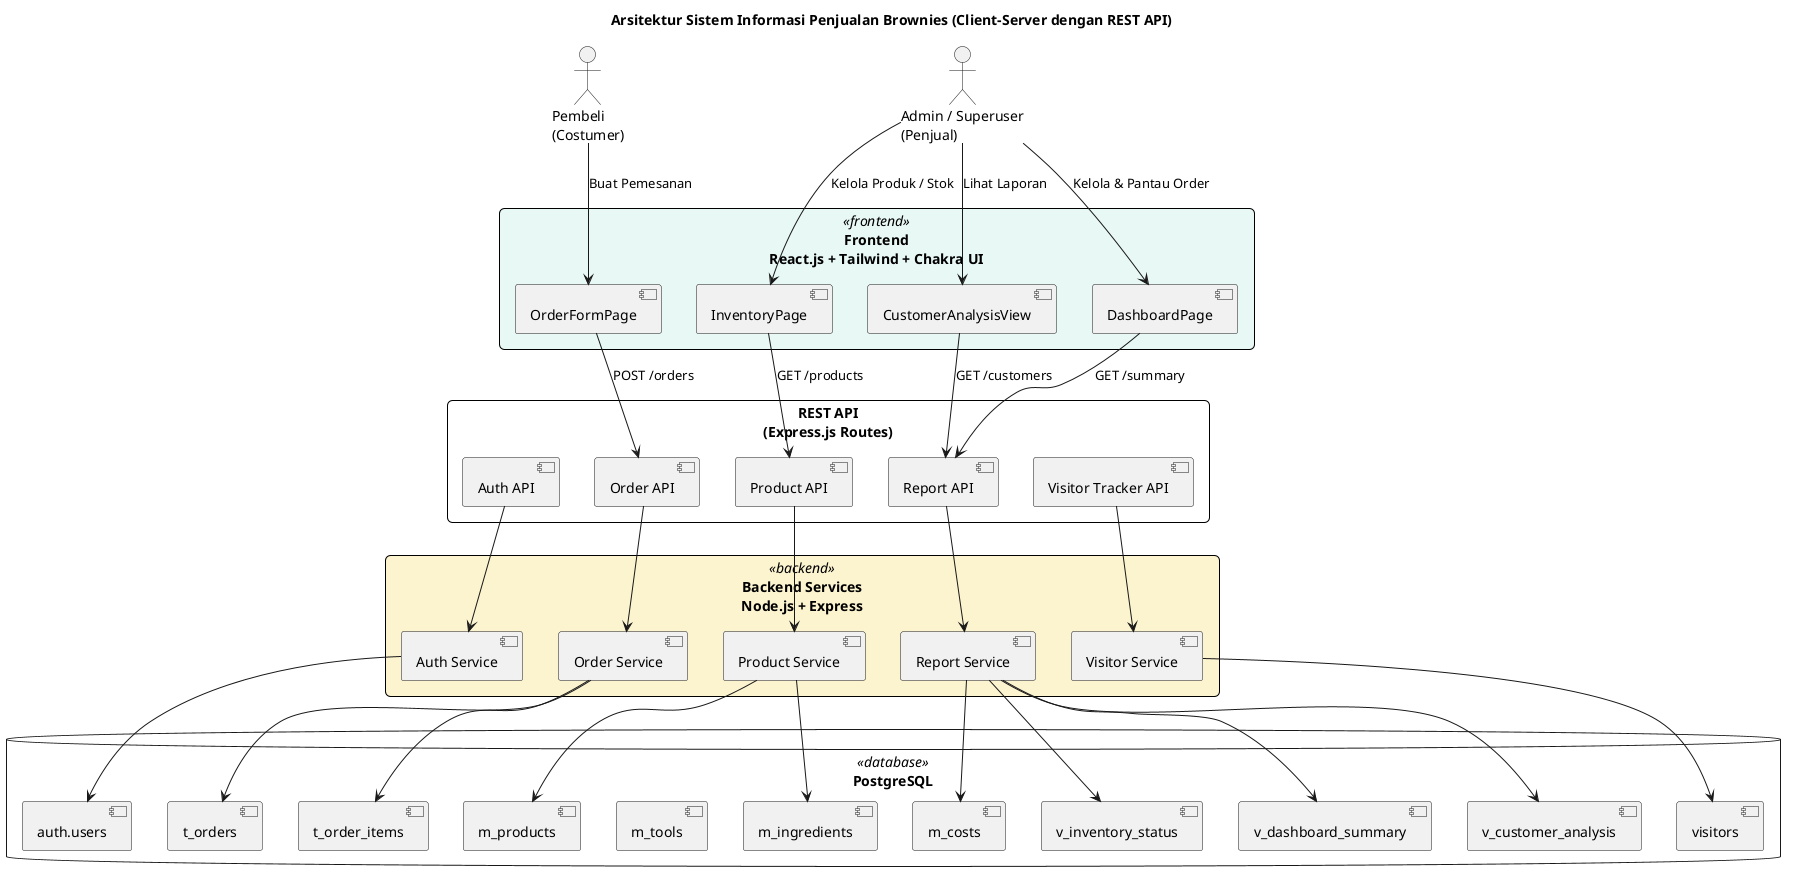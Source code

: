 @startuml ArsitekturSistemLengkap

title Arsitektur Sistem Informasi Penjualan Brownies (Client-Server dengan REST API)

skinparam rectangle {
  BackgroundColor<<frontend>> #E8F8F5
  BackgroundColor<<backend>> #FCF3CF
  BackgroundColor<<database>> #EAF2F8
  BorderColor Black
  RoundCorner 10
}

actor "Pembeli\n(Costumer)" as Customer
actor "Admin / Superuser\n(Penjual)" as Admin

' === Frontend (Client-Side) ===
rectangle "Frontend\nReact.js + Tailwind + Chakra UI" <<frontend>> {
  [OrderFormPage]
  [DashboardPage]
  [InventoryPage]
  [CustomerAnalysisView]
}

' === REST API Layer ===
rectangle "REST API\n(Express.js Routes)" {
  [Auth API]
  [Order API]
  [Product API]
  [Report API]
  [Visitor Tracker API]
}

' === Backend (Server-Side) ===
rectangle "Backend Services\nNode.js + Express" <<backend>> {
  [Auth Service]
  [Order Service]
  [Product Service]
  [Report Service]
  [Visitor Service]
}

' === Database ===
database "PostgreSQL" <<database>> {
  [auth.users]
  [t_orders]
  [t_order_items]
  [m_products]
  [m_ingredients]
  [m_costs]
  [m_tools]
  [visitors]
  [v_dashboard_summary]
  [v_inventory_status]
  [v_customer_analysis]
}

' === Interaksi User ===
Customer --> OrderFormPage : Buat Pemesanan
Admin --> DashboardPage : Kelola & Pantau Order
Admin --> InventoryPage : Kelola Produk / Stok
Admin --> CustomerAnalysisView : Lihat Laporan

' === Frontend ke REST API ===
OrderFormPage --> [Order API] : POST /orders
DashboardPage --> [Report API] : GET /summary
InventoryPage --> [Product API] : GET /products
CustomerAnalysisView --> [Report API] : GET /customers

' === REST API ke Backend Services ===
[Order API] --> [Order Service]
[Product API] --> [Product Service]
[Auth API] --> [Auth Service]
[Report API] --> [Report Service]
[Visitor Tracker API] --> [Visitor Service]

' === Backend Services ke Database ===
[Order Service] --> [t_orders]
[Order Service] --> [t_order_items]
[Product Service] --> [m_products]
[Product Service] --> [m_ingredients]
[Auth Service] --> [auth.users]
[Report Service] --> [v_dashboard_summary]
[Report Service] --> [v_customer_analysis]
[Report Service] --> [v_inventory_status]
[Report Service] --> [m_costs]
[Visitor Service] --> [visitors]

@enduml
